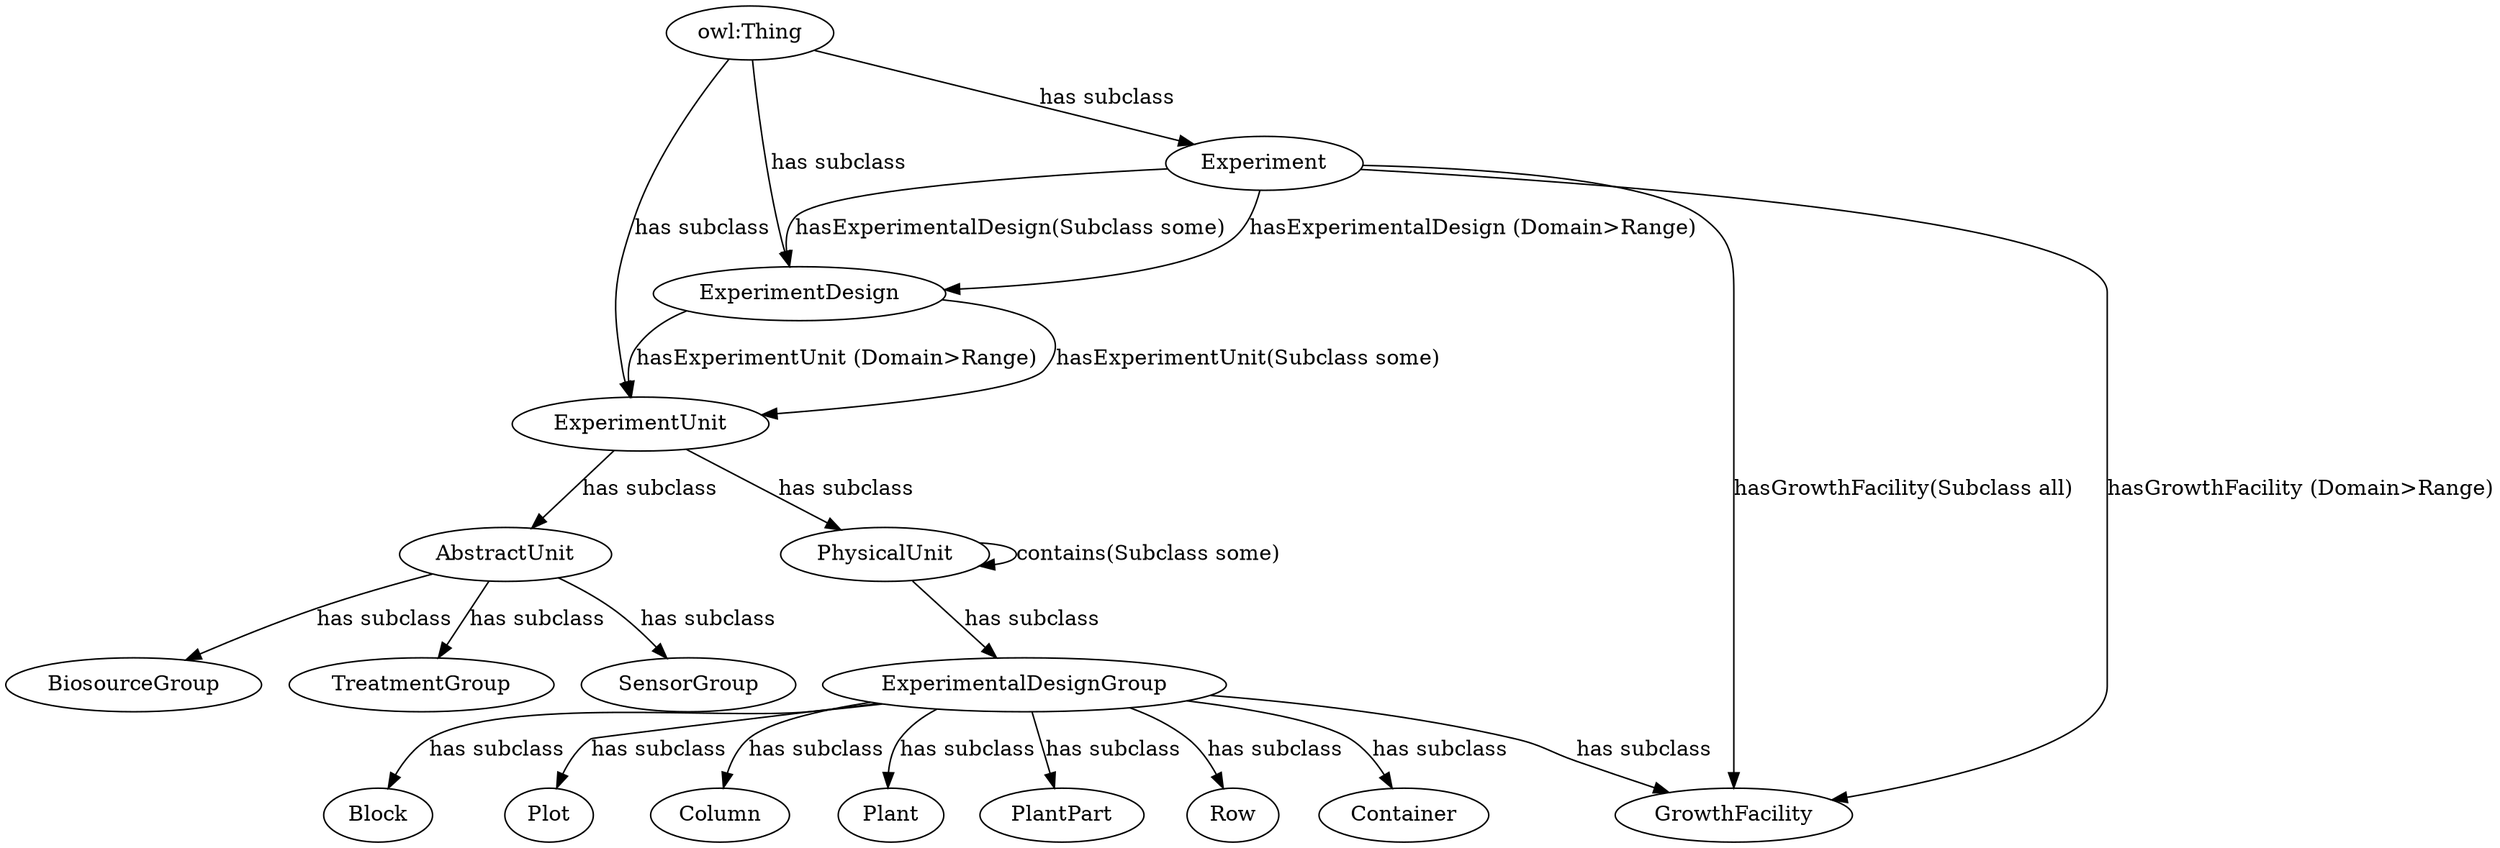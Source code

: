 digraph g {
	"AbstractUnit" -> "BiosourceGroup" [label="has subclass"]
	"ExperimentDesign" -> "ExperimentUnit" [label="hasExperimentUnit(Subclass some)"]
	"AbstractUnit" -> "TreatmentGroup" [label="has subclass"]
	"Experiment" -> "GrowthFacility" [label="hasGrowthFacility(Subclass all)"]
	"ExperimentUnit" -> "PhysicalUnit" [label="has subclass"]
	"ExperimentalDesignGroup" -> "Block" [label="has subclass"]
	"Experiment" -> "ExperimentDesign" [label="hasExperimentalDesign (Domain>Range)"]
	"ExperimentalDesignGroup" -> "Plot" [label="has subclass"]
	"ExperimentDesign" -> "ExperimentUnit" [label="hasExperimentUnit (Domain>Range)"]
	"ExperimentalDesignGroup" -> "Column" [label="has subclass"]
	"ExperimentalDesignGroup" -> "Plant" [label="has subclass"]
	"ExperimentalDesignGroup" -> "GrowthFacility" [label="has subclass"]
	"owl:Thing" -> "Experiment" [label="has subclass"]
	"ExperimentalDesignGroup" -> "PlantPart" [label="has subclass"]
	"ExperimentalDesignGroup" -> "Row" [label="has subclass"]
	"owl:Thing" -> "ExperimentDesign" [label="has subclass"]
	"owl:Thing" -> "ExperimentUnit" [label="has subclass"]
	"Experiment" -> "ExperimentDesign" [label="hasExperimentalDesign(Subclass some)"]
	"Experiment" -> "GrowthFacility" [label="hasGrowthFacility (Domain>Range)"]
	"AbstractUnit" -> "SensorGroup" [label="has subclass"]
	"PhysicalUnit" -> "ExperimentalDesignGroup" [label="has subclass"]
	"ExperimentUnit" -> "AbstractUnit" [label="has subclass"]
	"ExperimentalDesignGroup" -> "Container" [label="has subclass"]
	"PhysicalUnit" -> "PhysicalUnit" [label="contains(Subclass some)"]

}
